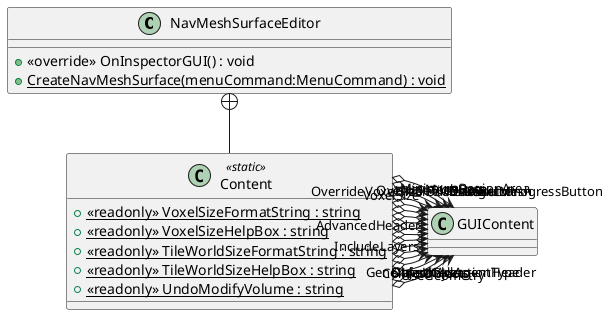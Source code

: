 @startuml
class NavMeshSurfaceEditor {
    + <<override>> OnInspectorGUI() : void
    + {static} CreateNavMeshSurface(menuCommand:MenuCommand) : void
}
class Content <<static>> {
    + {static} <<readonly>> VoxelSizeFormatString : string
    + {static} <<readonly>> VoxelSizeHelpBox : string
    + {static} <<readonly>> TileWorldSizeFormatString : string
    + {static} <<readonly>> TileWorldSizeHelpBox : string
    + {static} <<readonly>> UndoModifyVolume : string
}
NavMeshSurfaceEditor +-- Content
Content o-> "AgentType" GUIContent
Content o-> "DefaultArea" GUIContent
Content o-> "GenerateLinks" GUIContent
Content o-> "UseGeometry" GUIContent
Content o-> "ObjectCollectionHeader" GUIContent
Content o-> "CollectObjects" GUIContent
Content o-> "IncludeLayers" GUIContent
Content o-> "AdvancedHeader" GUIContent
Content o-> "OverrideVoxelSize" GUIContent
Content o-> "VoxelSize" GUIContent
Content o-> "OverrideTileSize" GUIContent
Content o-> "TileSize" GUIContent
Content o-> "MinimumRegionArea" GUIContent
Content o-> "BuildHeightMesh" GUIContent
Content o-> "NavMeshData" GUIContent
Content o-> "ClearButton" GUIContent
Content o-> "BakeButton" GUIContent
Content o-> "BakeInProgressButton" GUIContent
@enduml
